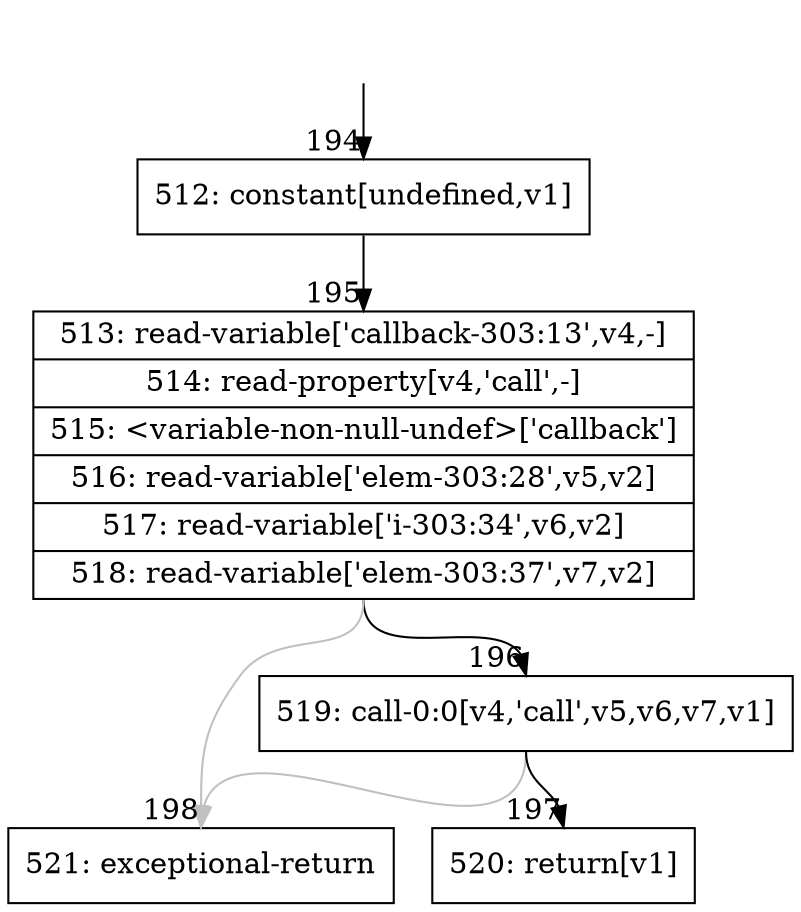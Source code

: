 digraph {
rankdir="TD"
BB_entry18[shape=none,label=""];
BB_entry18 -> BB194 [tailport=s, headport=n, headlabel="    194"]
BB194 [shape=record label="{512: constant[undefined,v1]}" ] 
BB194 -> BB195 [tailport=s, headport=n, headlabel="      195"]
BB195 [shape=record label="{513: read-variable['callback-303:13',v4,-]|514: read-property[v4,'call',-]|515: \<variable-non-null-undef\>['callback']|516: read-variable['elem-303:28',v5,v2]|517: read-variable['i-303:34',v6,v2]|518: read-variable['elem-303:37',v7,v2]}" ] 
BB195 -> BB196 [tailport=s, headport=n, headlabel="      196"]
BB195 -> BB198 [tailport=s, headport=n, color=gray, headlabel="      198"]
BB196 [shape=record label="{519: call-0:0[v4,'call',v5,v6,v7,v1]}" ] 
BB196 -> BB197 [tailport=s, headport=n, headlabel="      197"]
BB196 -> BB198 [tailport=s, headport=n, color=gray]
BB197 [shape=record label="{520: return[v1]}" ] 
BB198 [shape=record label="{521: exceptional-return}" ] 
}
